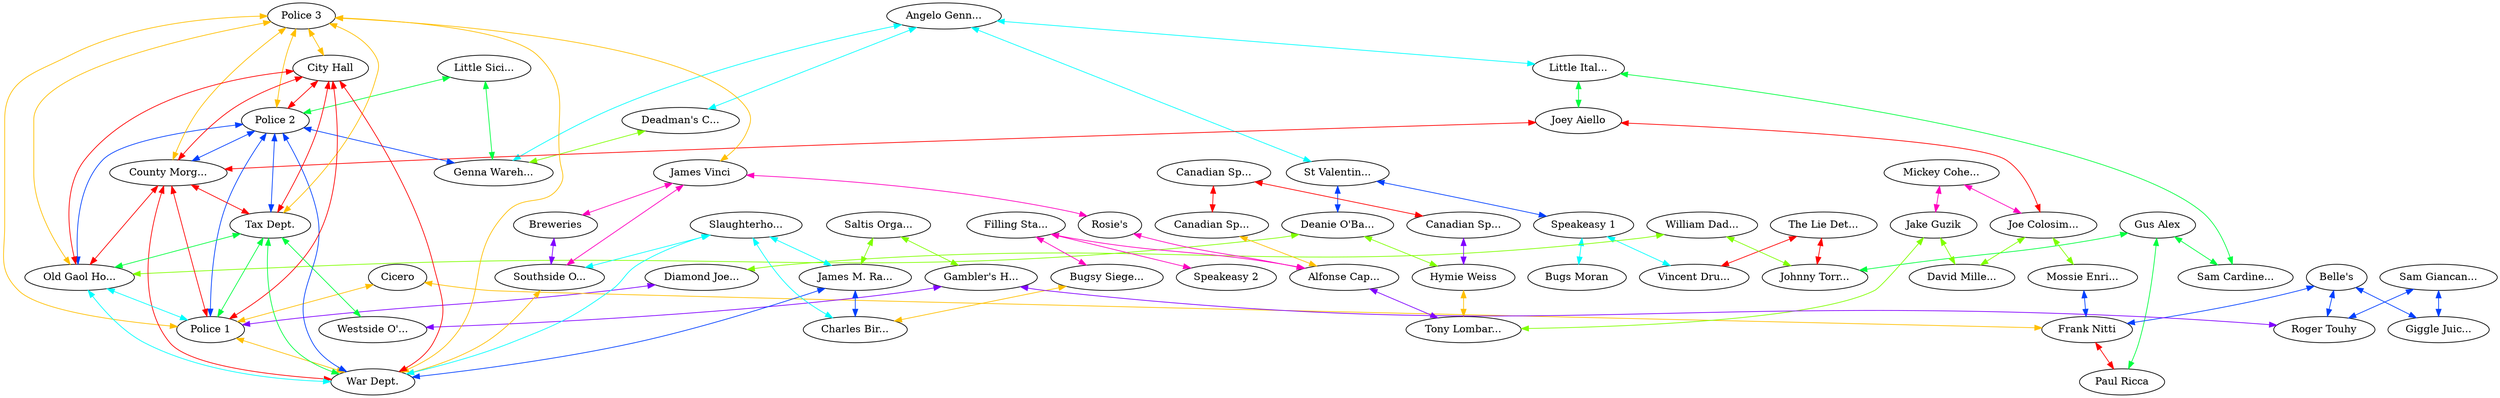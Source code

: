 graph x {
"The Lie Detector" [pos="2.27777777777778,-0.722222222222222",label="The Lie Det..."]
"Vincent Drucci" [pos="2.84722222222222,-0.708333333333333",label="Vincent Dru..."]
"Speakeasy 1" [pos="3.33333333333333,-0.694444444444444",label="Speakeasy 1"]
"Bugs Moran" [pos="4.33333333333333,-0.722222222222222",label="Bugs Moran"]
"St Valentine's Day Massacre" [pos="5.5,-0.722222222222222",label="St Valentin..."]
"Deanie O'Banion" [pos="5.84722222222222,-1.47222222222222",label="Deanie O'Ba..."]
"Hymie Weiss" [pos="6.47222222222222,-1.79166666666667",label="Hymie Weiss"]
"William Daddano" [pos="2.19444444444444,-1.44444444444444",label="William Dad..."]
"Johnny Torrio" [pos="3.19444444444444,-1.15277777777778",label="Johnny Torr..."]
"Diamond Joe's" [pos="2.22222222222222,-1.97222222222222",label="Diamond Joe..."]
"Gus Alex" [pos="3.22222222222222,-1.77777777777778",label="Gus Alex"]
"Paul Ricca" [pos="3.11111111111111,-2.16666666666667",label="Paul Ricca"]
"Cicero" [pos="2.52777777777778,-2.84722222222222",label="Cicero"]
"Frank Nitti" [pos="3.23611111111111,-2.69444444444444",label="Frank Nitti"]
"Sam Giancano" [pos="2.36111111111111,-3.56944444444444",label="Sam Giancan..."]
"Giggle Juice Warehouse" [pos="3.16666666666667,-3.31944444444444",label="Giggle Juic..."]
"Belle's" [pos="2.91666666666667,-4.09722222222222",label="Belle's"]
"Little Italy" [pos="4.15277777777778,-1.36111111111111",label="Little Ital..."]
"Angelo Genna" [pos="4.54166666666667,-1.625",label="Angelo Genn..."]
"Deadman's Corner" [pos="4.97222222222222,-1.34722222222222",label="Deadman's C..."]
"Sam Cardinelli" [pos="4.08333333333333,-2.05555555555556",label="Sam Cardine..."]
"Genna Warehouse" [pos="5.15277777777778,-2.19444444444444",label="Genna Wareh..."]
"Joey Aiello" [pos="4.27777777777778,-2.88888888888889",label="Joey Aiello"]
"Little Sicily" [pos="5.31944444444444,-2.88888888888889",label="Little Sici..."]
"Mossie Enright" [pos="3.70833333333333,-3.27777777777778",label="Mossie Enri..."]
"Joe Colosimo" [pos="4.70833333333333,-3.30555555555556",label="Joe Colosim..."]
"David Miller" [pos="4.11111111111111,-4.01388888888889",label="David Mille..."]
"Tony Lombardo" [pos="6.47222222222222,-3.375",label="Tony Lombar..."]
"Mickey Cohen" [pos="5.15277777777778,-3.48611111111111",label="Mickey Cohe..."]
"Jake Guzik" [pos="5.97222222222222,-3.43055555555556",label="Jake Guzik"]
"James Vinci" [pos="5.375,-4.125",label="James Vinci"]
"Rosie's" [pos="5.875,-4.06944444444444",label="Rosie's"]
"Alfonse Capone" [pos="6.75,-3.90277777777778",label="Alfonse Cap..."]
"Breweries" [pos="6.48611111111111,-4.73611111111111",label="Breweries"]
"Bugsy Siegel" [pos="5.47222222222222,-5.76388888888889",label="Bugsy Siege..."]
"Filling Station" [pos="6.08333333333333,-5.75",label="Filling Sta..."]
"Speakeasy 2" [pos="6.72222222222222,-5.75",label="Speakeasy 2"]
"Roger Touhy" [pos="2.02777777777778,-3.95833333333333",label="Roger Touhy"]
"Gambler's Heaven" [pos="2.15277777777778,-5.11111111111111",label="Gambler's H..."]
"Westside O'Donnells" [pos="2.76388888888889,-5.31944444444444",label="Westside O'..."]
"Saltis Organisation" [pos="2.875,-5.77777777777778",label="Saltis Orga..."]
"James M. Rangen" [pos="3.875,-5.33333333333333",label="James M. Ra..."]
"Southside O'Donnells" [pos="4.79166666666667,-4.81944444444444",label="Southside O..."]
"Slaughterhouses" [pos="4.93055555555556,-5.33333333333333",label="Slaughterho..."]
"Charles Birger" [pos="4.88888888888889,-5.79166666666667",label="Charles Bir..."]
"Police 1" [pos="2.30555555555556,-2.47222222222222",label="Police 1"]
"Police 2" [pos="4.83333333333333,-2.88888888888889",label="Police 2"]
"Police 3" [pos="4.95833333333333,-4.34722222222222",label="Police 3"]
"County Morgue" [pos="3.80555555555556,-2.875",label="County Morg..."]
"Old Gaol House" [pos="5.97222222222222,-2.16666666666667",label="Old Gaol Ho..."]
"City Hall" [pos="5.875,-2.66666666666667",label="City Hall"]
"Tax Dept." [pos="3.22222222222222,-5.25",label="Tax Dept."]
"War Dept." [pos="3.88888888888889,-5.01388888888889",label="War Dept."]
"Canadian Specials 1" [pos="7.95833333333333,-1.27777777777778",label="Canadian Sp..."]
"Canadian Specials 2" [pos="7.80555555555556,-2.34722222222222",label="Canadian Sp..."]
"Canadian Specials 3" [pos="7.98611111111111,-3.38888888888889",label="Canadian Sp..."]
"Police 3" -- "City Hall" [dir="both",color="0.125,1,1"]
"Police 3" -- "Police 1" [dir="both",color="0.125,1,1"]
"Police 3" -- "County Morgue" [dir="both",color="0.125,1,1"]
"Police 3" -- "James Vinci" [dir="both",color="0.125,1,1"]
"Police 3" -- "War Dept." [dir="both",color="0.125,1,1"]
"Police 3" -- "Tax Dept." [dir="both",color="0.125,1,1"]
"Police 3" -- "Old Gaol House" [dir="both",color="0.125,1,1"]
"Police 3" -- "Police 2" [dir="both",color="0.125,1,1"]
"Saltis Organisation" -- "Gambler's Heaven" [dir="both",color="0.25,1,1"]
"Saltis Organisation" -- "James M. Rangen" [dir="both",color="0.25,1,1"]
"Little Sicily" -- "Genna Warehouse" [dir="both",color="0.375,1,1"]
"Little Sicily" -- "Police 2" [dir="both",color="0.375,1,1"]
"Angelo Genna" -- "Genna Warehouse" [dir="both",color="0.5,1,1"]
"Angelo Genna" -- "Deadman's Corner" [dir="both",color="0.5,1,1"]
"Angelo Genna" -- "Little Italy" [dir="both",color="0.5,1,1"]
"Angelo Genna" -- "St Valentine's Day Massacre" [dir="both",color="0.5,1,1"]
"Belle's" -- "Giggle Juice Warehouse" [dir="both",color="0.625,1,1"]
"Belle's" -- "Roger Touhy" [dir="both",color="0.625,1,1"]
"Belle's" -- "Frank Nitti" [dir="both",color="0.625,1,1"]
"Gambler's Heaven" -- "Westside O'Donnells" [dir="both",color="0.75,1,1"]
"Gambler's Heaven" -- "Roger Touhy" [dir="both",color="0.75,1,1"]
"James Vinci" -- "Southside O'Donnells" [dir="both",color="0.875,1,1"]
"James Vinci" -- "Breweries" [dir="both",color="0.875,1,1"]
"James Vinci" -- "Rosie's" [dir="both",color="0.875,1,1"]
"Canadian Specials 2" -- "Canadian Specials 3" [dir="both",color="1,1,1"]
"Canadian Specials 2" -- "Canadian Specials 1" [dir="both",color="1,1,1"]
"Cicero" -- "Police 1" [dir="both",color="0.125,1,1"]
"Cicero" -- "Frank Nitti" [dir="both",color="0.125,1,1"]
"William Daddano" -- "Johnny Torrio" [dir="both",color="0.25,1,1"]
"William Daddano" -- "Diamond Joe's" [dir="both",color="0.25,1,1"]
"Little Italy" -- "Sam Cardinelli" [dir="both",color="0.375,1,1"]
"Little Italy" -- "Joey Aiello" [dir="both",color="0.375,1,1"]
"Slaughterhouses" -- "Southside O'Donnells" [dir="both",color="0.5,1,1"]
"Slaughterhouses" -- "Charles Birger" [dir="both",color="0.5,1,1"]
"Slaughterhouses" -- "War Dept." [dir="both",color="0.5,1,1"]
"Slaughterhouses" -- "James M. Rangen" [dir="both",color="0.5,1,1"]
"James M. Rangen" -- "Charles Birger" [dir="both",color="0.625,1,1"]
"James M. Rangen" -- "War Dept." [dir="both",color="0.625,1,1"]
"Breweries" -- "Southside O'Donnells" [dir="both",color="0.75,1,1"]
"Mickey Cohen" -- "Jake Guzik" [dir="both",color="0.875,1,1"]
"Mickey Cohen" -- "Joe Colosimo" [dir="both",color="0.875,1,1"]
"City Hall" -- "Police 1" [dir="both",color="1,1,1"]
"City Hall" -- "County Morgue" [dir="both",color="1,1,1"]
"City Hall" -- "War Dept." [dir="both",color="1,1,1"]
"City Hall" -- "Tax Dept." [dir="both",color="1,1,1"]
"City Hall" -- "Old Gaol House" [dir="both",color="1,1,1"]
"City Hall" -- "Police 2" [dir="both",color="1,1,1"]
"Southside O'Donnells" -- "War Dept." [dir="both",color="0.125,1,1"]
"Deadman's Corner" -- "Genna Warehouse" [dir="both",color="0.25,1,1"]
"Gus Alex" -- "Paul Ricca" [dir="both",color="0.375,1,1"]
"Gus Alex" -- "Johnny Torrio" [dir="both",color="0.375,1,1"]
"Gus Alex" -- "Sam Cardinelli" [dir="both",color="0.375,1,1"]
"St Valentine's Day Massacre" -- "Deanie O'Banion" [dir="both",color="0.625,1,1"]
"St Valentine's Day Massacre" -- "Speakeasy 1" [dir="both",color="0.625,1,1"]
"Diamond Joe's" -- "Police 1" [dir="both",color="0.75,1,1"]
"Filling Station" -- "Alfonse Capone" [dir="both",color="0.875,1,1"]
"Filling Station" -- "Speakeasy 2" [dir="both",color="0.875,1,1"]
"Filling Station" -- "Bugsy Siegel" [dir="both",color="0.875,1,1"]
"The Lie Detector" -- "Johnny Torrio" [dir="both",color="1,1,1"]
"The Lie Detector" -- "Vincent Drucci" [dir="both",color="1,1,1"]
"Canadian Specials 3" -- "Alfonse Capone" [dir="both",color="0.125,1,1"]
"Deanie O'Banion" -- "Hymie Weiss" [dir="both",color="0.25,1,1"]
"Deanie O'Banion" -- "Old Gaol House" [dir="both",color="0.25,1,1"]
"Speakeasy 1" -- "Bugs Moran" [dir="both",color="0.5,1,1"]
"Speakeasy 1" -- "Vincent Drucci" [dir="both",color="0.5,1,1"]
"Sam Giancano" -- "Giggle Juice Warehouse" [dir="both",color="0.625,1,1"]
"Sam Giancano" -- "Roger Touhy" [dir="both",color="0.625,1,1"]
"Joey Aiello" -- "County Morgue" [dir="both",color="1,1,1"]
"Joey Aiello" -- "Joe Colosimo" [dir="both",color="1,1,1"]
"Bugsy Siegel" -- "Charles Birger" [dir="both",color="0.125,1,1"]
"Jake Guzik" -- "Tony Lombardo" [dir="both",color="0.25,1,1"]
"Jake Guzik" -- "David Miller" [dir="both",color="0.25,1,1"]
"Police 2" -- "County Morgue" [dir="both",color="0.625,1,1"]
"Police 2" -- "Tax Dept." [dir="both",color="0.625,1,1"]
"Police 2" -- "Old Gaol House" [dir="both",color="0.625,1,1"]
"Police 2" -- "Police 1" [dir="both",color="0.625,1,1"]
"Police 2" -- "Genna Warehouse" [dir="both",color="0.625,1,1"]
"Police 2" -- "War Dept." [dir="both",color="0.625,1,1"]
"Canadian Specials 1" -- "Hymie Weiss" [dir="both",color="0.75,1,1"]
"Rosie's" -- "Alfonse Capone" [dir="both",color="0.875,1,1"]
"County Morgue" -- "Police 1" [dir="both",color="1,1,1"]
"County Morgue" -- "War Dept." [dir="both",color="1,1,1"]
"County Morgue" -- "Tax Dept." [dir="both",color="1,1,1"]
"County Morgue" -- "Old Gaol House" [dir="both",color="1,1,1"]
"Hymie Weiss" -- "Tony Lombardo" [dir="both",color="0.125,1,1"]
"Joe Colosimo" -- "David Miller" [dir="both",color="0.25,1,1"]
"Joe Colosimo" -- "Mossie Enright" [dir="both",color="0.25,1,1"]
"Tax Dept." -- "Police 1" [dir="both",color="0.375,1,1"]
"Tax Dept." -- "War Dept." [dir="both",color="0.375,1,1"]
"Tax Dept." -- "Old Gaol House" [dir="both",color="0.375,1,1"]
"Tax Dept." -- "Westside O'Donnells" [dir="both",color="0.375,1,1"]
"Old Gaol House" -- "Police 1" [dir="both",color="0.5,1,1"]
"Old Gaol House" -- "War Dept." [dir="both",color="0.5,1,1"]
"Mossie Enright" -- "Frank Nitti" [dir="both",color="0.625,1,1"]
"Alfonse Capone" -- "Tony Lombardo" [dir="both",color="0.75,1,1"]
"Frank Nitti" -- "Paul Ricca" [dir="both",color="1,1,1"]
"Police 1" -- "War Dept." [dir="both",color="0.125,1,1"]
}
